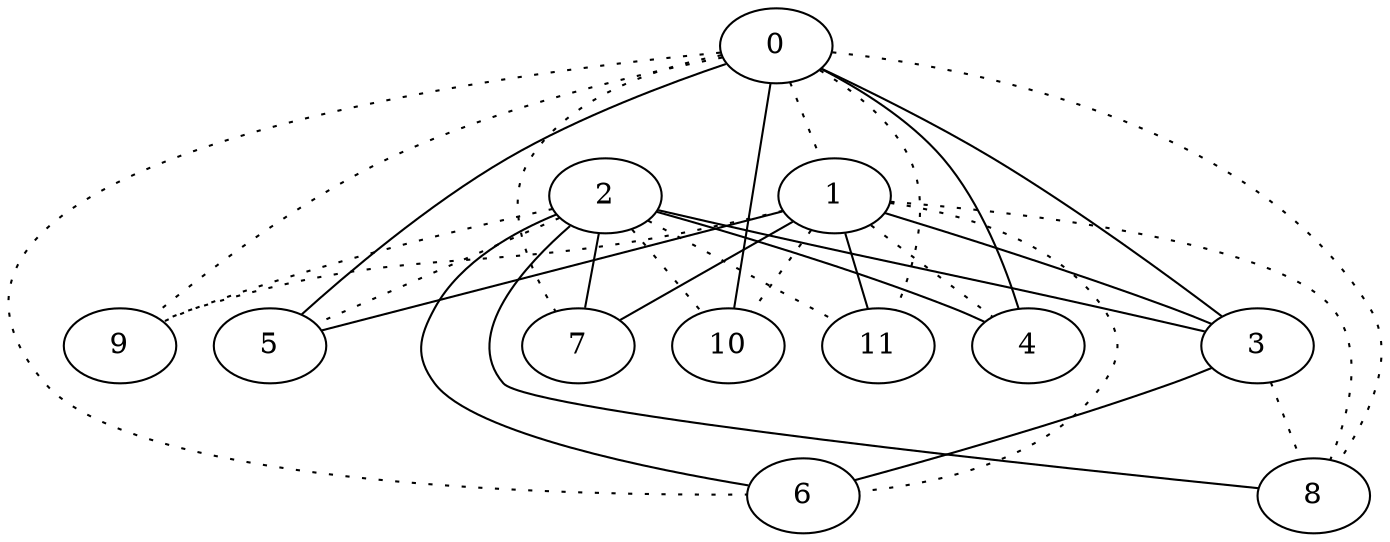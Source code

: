 graph {
a0[label=0];
a1[label=1];
a2[label=2];
a3[label=3];
a4[label=4];
a5[label=5];
a6[label=6];
a7[label=7];
a8[label=8];
a9[label=9];
a10[label=10];
a11[label=11];
a0 -- a1 [style=dotted];
a0 -- a3;
a0 -- a4;
a0 -- a5;
a0 -- a6 [style=dotted];
a0 -- a7 [style=dotted];
a0 -- a8 [style=dotted];
a0 -- a9 [style=dotted];
a0 -- a10;
a0 -- a11 [style=dotted];
a1 -- a3;
a1 -- a4 [style=dotted];
a1 -- a5;
a1 -- a6 [style=dotted];
a1 -- a7;
a1 -- a8 [style=dotted];
a1 -- a9 [style=dotted];
a1 -- a10 [style=dotted];
a1 -- a11;
a2 -- a3;
a2 -- a4;
a2 -- a5 [style=dotted];
a2 -- a6;
a2 -- a7;
a2 -- a8;
a2 -- a9 [style=dotted];
a2 -- a10 [style=dotted];
a2 -- a11 [style=dotted];
a3 -- a6;
a3 -- a8 [style=dotted];
}
